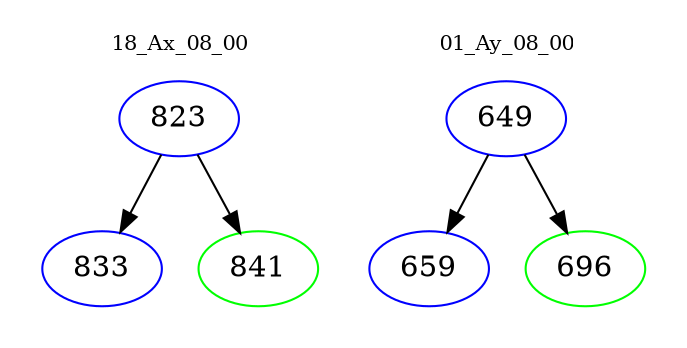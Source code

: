 digraph{
subgraph cluster_0 {
color = white
label = "18_Ax_08_00";
fontsize=10;
T0_823 [label="823", color="blue"]
T0_823 -> T0_833 [color="black"]
T0_833 [label="833", color="blue"]
T0_823 -> T0_841 [color="black"]
T0_841 [label="841", color="green"]
}
subgraph cluster_1 {
color = white
label = "01_Ay_08_00";
fontsize=10;
T1_649 [label="649", color="blue"]
T1_649 -> T1_659 [color="black"]
T1_659 [label="659", color="blue"]
T1_649 -> T1_696 [color="black"]
T1_696 [label="696", color="green"]
}
}
